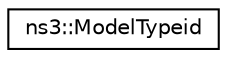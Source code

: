 digraph "Graphical Class Hierarchy"
{
 // LATEX_PDF_SIZE
  edge [fontname="Helvetica",fontsize="10",labelfontname="Helvetica",labelfontsize="10"];
  node [fontname="Helvetica",fontsize="10",shape=record];
  rankdir="LR";
  Node0 [label="ns3::ModelTypeid",height=0.2,width=0.4,color="black", fillcolor="white", style="filled",URL="$structns3_1_1_model_typeid.html",tooltip="A class used in the implementation of the GtkConfigStore."];
}
